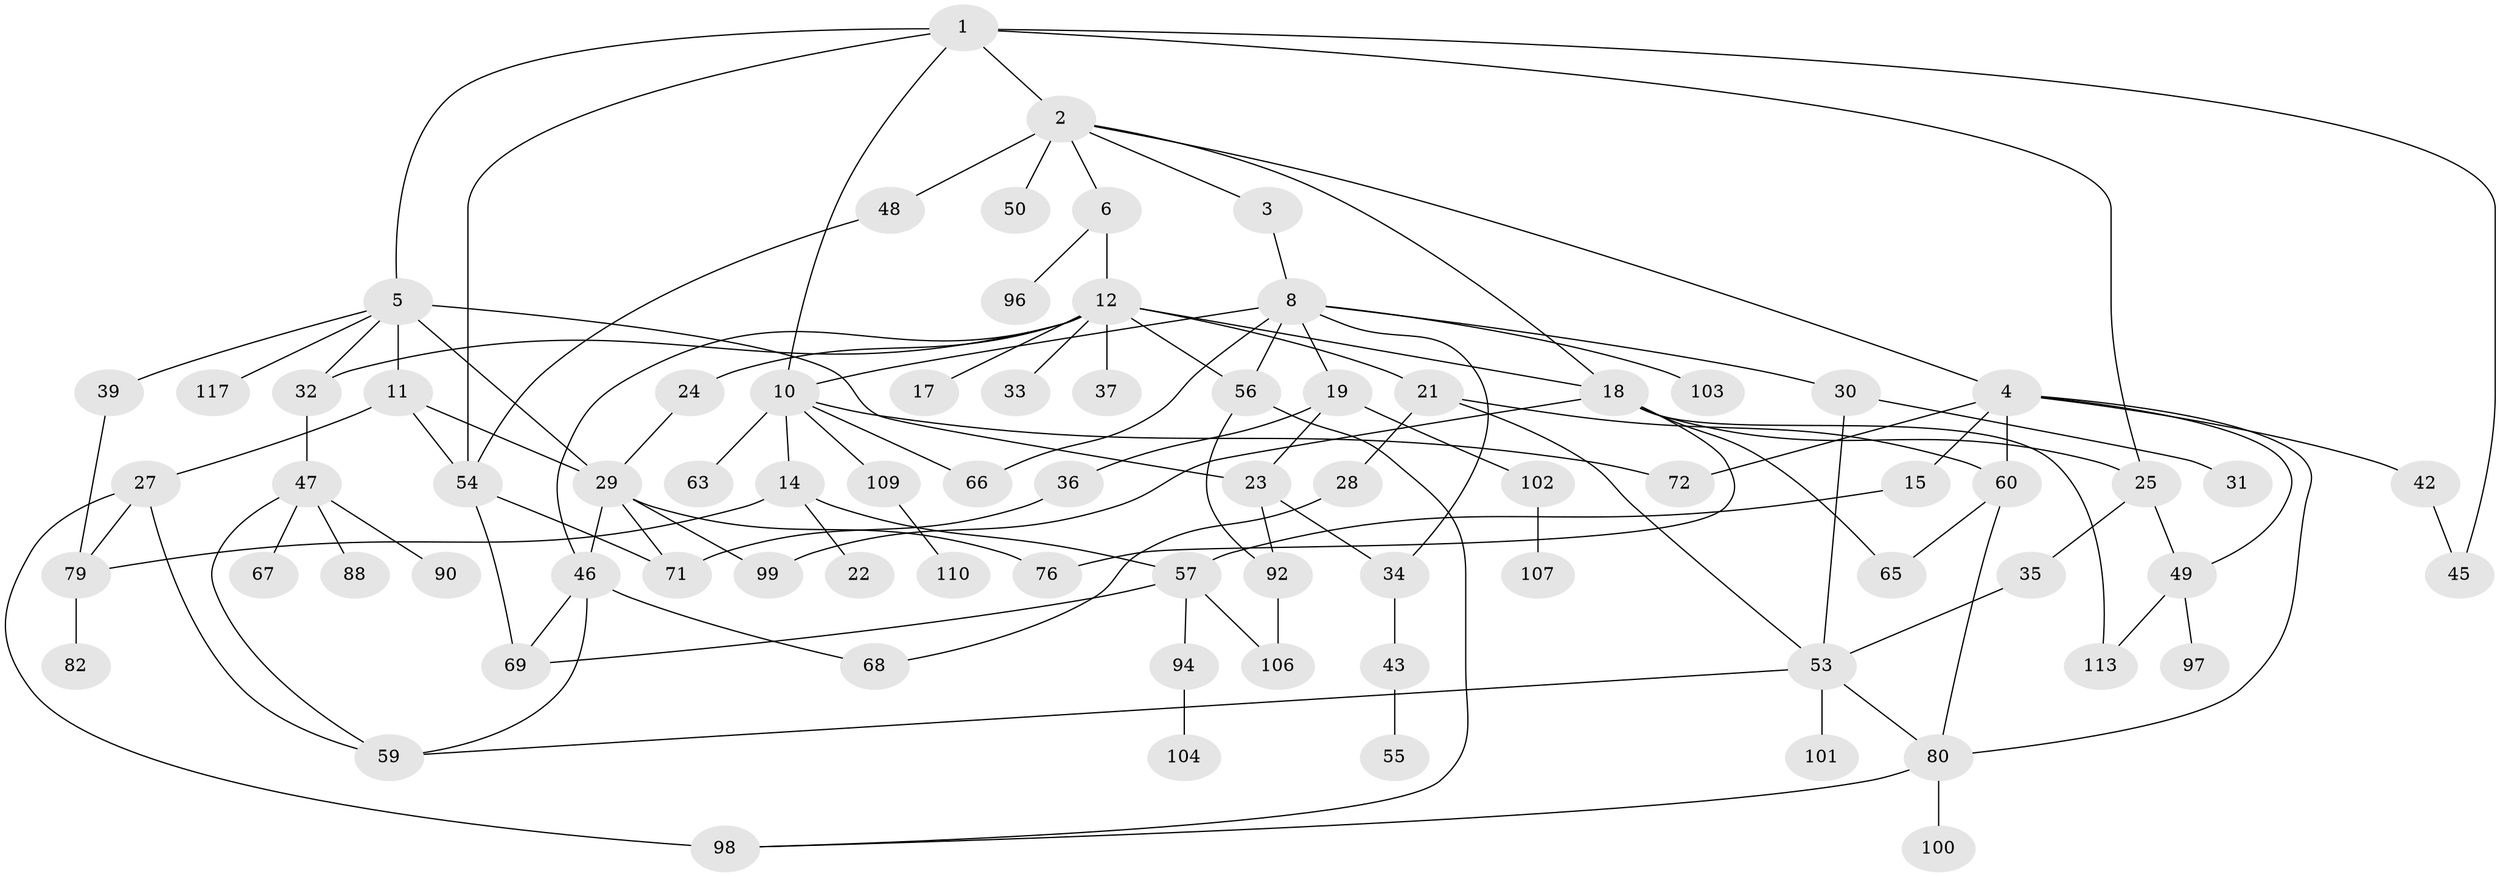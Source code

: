 // original degree distribution, {7: 0.02564102564102564, 6: 0.042735042735042736, 3: 0.15384615384615385, 5: 0.05982905982905983, 2: 0.3247863247863248, 4: 0.17094017094017094, 1: 0.2222222222222222}
// Generated by graph-tools (version 1.1) at 2025/10/02/27/25 16:10:55]
// undirected, 78 vertices, 117 edges
graph export_dot {
graph [start="1"]
  node [color=gray90,style=filled];
  1 [super="+41"];
  2 [super="+13"];
  3 [super="+70"];
  4 [super="+20"];
  5 [super="+9"];
  6 [super="+7"];
  8 [super="+26"];
  10 [super="+116"];
  11;
  12 [super="+16"];
  14 [super="+78"];
  15;
  17;
  18 [super="+89"];
  19 [super="+51"];
  21 [super="+61"];
  22;
  23 [super="+83"];
  24 [super="+77"];
  25;
  27 [super="+40"];
  28 [super="+84"];
  29 [super="+38"];
  30;
  31;
  32;
  33 [super="+44"];
  34 [super="+91"];
  35;
  36;
  37;
  39;
  42;
  43 [super="+93"];
  45 [super="+62"];
  46 [super="+87"];
  47 [super="+81"];
  48;
  49 [super="+73"];
  50 [super="+52"];
  53 [super="+58"];
  54 [super="+64"];
  55;
  56 [super="+112"];
  57 [super="+74"];
  59 [super="+75"];
  60 [super="+86"];
  63;
  65;
  66;
  67;
  68;
  69 [super="+115"];
  71 [super="+105"];
  72;
  76 [super="+85"];
  79 [super="+95"];
  80 [super="+108"];
  82;
  88;
  90;
  92 [super="+114"];
  94;
  96;
  97;
  98 [super="+111"];
  99;
  100;
  101;
  102;
  103;
  104;
  106;
  107;
  109;
  110;
  113;
  117;
  1 -- 2;
  1 -- 5;
  1 -- 10;
  1 -- 25;
  1 -- 54;
  1 -- 45;
  2 -- 3;
  2 -- 4;
  2 -- 6;
  2 -- 48;
  2 -- 18;
  2 -- 50 [weight=2];
  3 -- 8;
  4 -- 15;
  4 -- 49;
  4 -- 72;
  4 -- 80;
  4 -- 42;
  4 -- 60;
  5 -- 11;
  5 -- 32;
  5 -- 39;
  5 -- 117;
  5 -- 23;
  5 -- 29;
  6 -- 12;
  6 -- 96;
  8 -- 19;
  8 -- 30;
  8 -- 66;
  8 -- 103;
  8 -- 10;
  8 -- 34;
  8 -- 56;
  10 -- 14 [weight=2];
  10 -- 63;
  10 -- 72;
  10 -- 109;
  10 -- 66;
  11 -- 27;
  11 -- 29;
  11 -- 54;
  12 -- 17;
  12 -- 21;
  12 -- 33;
  12 -- 56;
  12 -- 37 [weight=2];
  12 -- 32;
  12 -- 18;
  12 -- 24;
  12 -- 46;
  14 -- 22;
  14 -- 57;
  14 -- 79;
  15 -- 57;
  18 -- 99;
  18 -- 65;
  18 -- 113;
  18 -- 25;
  18 -- 76;
  19 -- 36;
  19 -- 102;
  19 -- 23;
  21 -- 28;
  21 -- 60;
  21 -- 53;
  23 -- 34;
  23 -- 92;
  24 -- 29;
  25 -- 35;
  25 -- 49;
  27 -- 79;
  27 -- 98 [weight=2];
  27 -- 59;
  28 -- 68;
  29 -- 71;
  29 -- 99;
  29 -- 76 [weight=2];
  29 -- 46;
  30 -- 31;
  30 -- 53;
  32 -- 47;
  34 -- 43;
  35 -- 53;
  36 -- 71;
  39 -- 79;
  42 -- 45;
  43 -- 55;
  46 -- 68;
  46 -- 69;
  46 -- 59;
  47 -- 67;
  47 -- 88;
  47 -- 90;
  47 -- 59;
  48 -- 54;
  49 -- 113;
  49 -- 97;
  53 -- 59;
  53 -- 101;
  53 -- 80;
  54 -- 71;
  54 -- 69;
  56 -- 92;
  56 -- 98;
  57 -- 69;
  57 -- 94;
  57 -- 106;
  60 -- 65;
  60 -- 80;
  79 -- 82;
  80 -- 100;
  80 -- 98;
  92 -- 106;
  94 -- 104;
  102 -- 107;
  109 -- 110;
}
